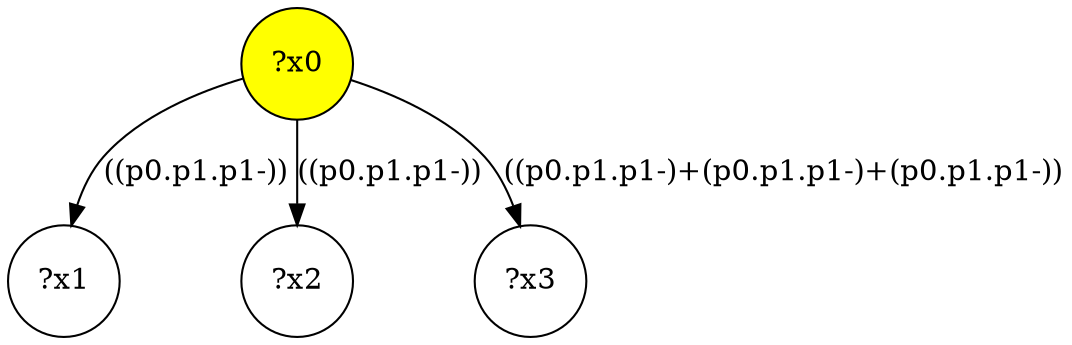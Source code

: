 digraph g {
	x0 [fillcolor="yellow", style="filled," shape=circle, label="?x0"];
	x1 [shape=circle, label="?x1"];
	x0 -> x1 [label="((p0.p1.p1-))"];
	x2 [shape=circle, label="?x2"];
	x0 -> x2 [label="((p0.p1.p1-))"];
	x3 [shape=circle, label="?x3"];
	x0 -> x3 [label="((p0.p1.p1-)+(p0.p1.p1-)+(p0.p1.p1-))"];
}
